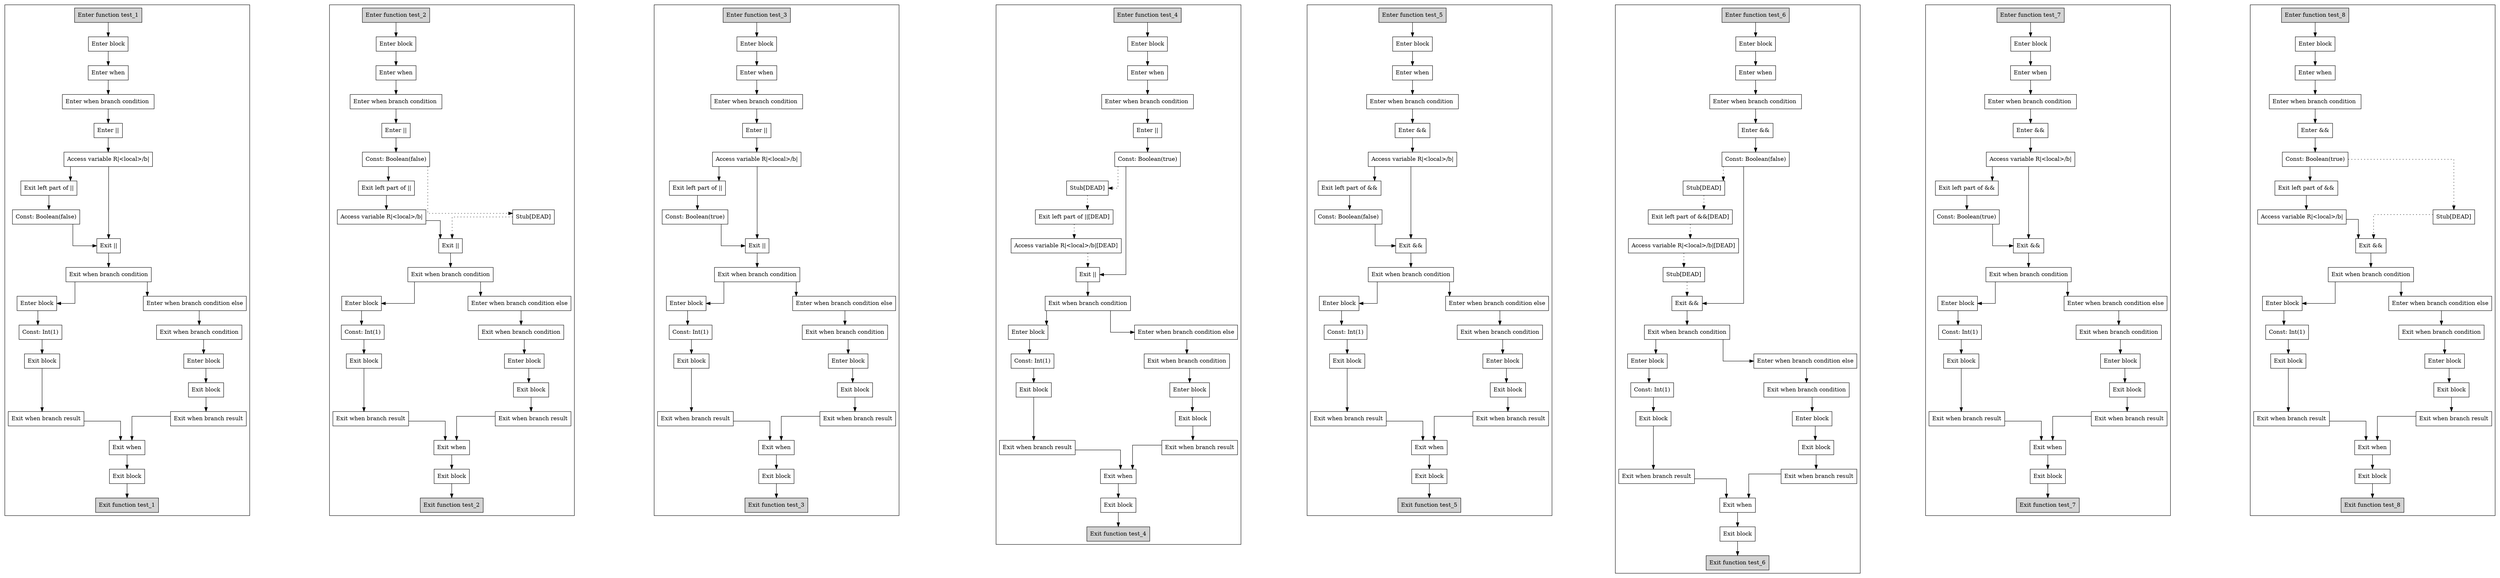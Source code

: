 digraph booleanOperatorsWithConsts_kt {
graph [splines=ortho, nodesep=3]

subgraph cluster_test_1 {
  0 [shape=box label="Enter function test_1" style="filled"];
  1 [shape=box label="Enter block"];
  2 [shape=box label="Enter when"];
  3 [shape=box label="Enter when branch condition "];
  4 [shape=box label="Enter ||"];
  5 [shape=box label="Access variable R|<local>/b|"];
  6 [shape=box label="Exit left part of ||"];
  7 [shape=box label="Const: Boolean(false)"];
  8 [shape=box label="Exit ||"];
  9 [shape=box label="Exit when branch condition"];
  10 [shape=box label="Enter block"];
  11 [shape=box label="Const: Int(1)"];
  12 [shape=box label="Exit block"];
  13 [shape=box label="Exit when branch result"];
  14 [shape=box label="Enter when branch condition else"];
  15 [shape=box label="Exit when branch condition"];
  16 [shape=box label="Enter block"];
  17 [shape=box label="Exit block"];
  18 [shape=box label="Exit when branch result"];
  19 [shape=box label="Exit when"];
  20 [shape=box label="Exit block"];
  21 [shape=box label="Exit function test_1" style="filled"];

  0 -> {1};
  1 -> {2};
  2 -> {3};
  3 -> {4};
  4 -> {5};
  5 -> {8 6};
  6 -> {7};
  7 -> {8};
  8 -> {9};
  9 -> {10 14};
  10 -> {11};
  11 -> {12};
  12 -> {13};
  13 -> {19};
  14 -> {15};
  15 -> {16};
  16 -> {17};
  17 -> {18};
  18 -> {19};
  19 -> {20};
  20 -> {21};
}

subgraph cluster_test_2 {
  22 [shape=box label="Enter function test_2" style="filled"];
  23 [shape=box label="Enter block"];
  24 [shape=box label="Enter when"];
  25 [shape=box label="Enter when branch condition "];
  26 [shape=box label="Enter ||"];
  27 [shape=box label="Const: Boolean(false)"];
  28 [shape=box label="Exit left part of ||"];
  29 [shape=box label="Access variable R|<local>/b|"];
  30 [shape=box label="Stub[DEAD]"];
  31 [shape=box label="Exit ||"];
  32 [shape=box label="Exit when branch condition"];
  33 [shape=box label="Enter block"];
  34 [shape=box label="Const: Int(1)"];
  35 [shape=box label="Exit block"];
  36 [shape=box label="Exit when branch result"];
  37 [shape=box label="Enter when branch condition else"];
  38 [shape=box label="Exit when branch condition"];
  39 [shape=box label="Enter block"];
  40 [shape=box label="Exit block"];
  41 [shape=box label="Exit when branch result"];
  42 [shape=box label="Exit when"];
  43 [shape=box label="Exit block"];
  44 [shape=box label="Exit function test_2" style="filled"];

  22 -> {23};
  23 -> {24};
  24 -> {25};
  25 -> {26};
  26 -> {27};
  27 -> {28};
  27 -> {30} [style=dotted];
  28 -> {29};
  29 -> {31};
  30 -> {31} [style=dotted];
  31 -> {32};
  32 -> {33 37};
  33 -> {34};
  34 -> {35};
  35 -> {36};
  36 -> {42};
  37 -> {38};
  38 -> {39};
  39 -> {40};
  40 -> {41};
  41 -> {42};
  42 -> {43};
  43 -> {44};
}

subgraph cluster_test_3 {
  45 [shape=box label="Enter function test_3" style="filled"];
  46 [shape=box label="Enter block"];
  47 [shape=box label="Enter when"];
  48 [shape=box label="Enter when branch condition "];
  49 [shape=box label="Enter ||"];
  50 [shape=box label="Access variable R|<local>/b|"];
  51 [shape=box label="Exit left part of ||"];
  52 [shape=box label="Const: Boolean(true)"];
  53 [shape=box label="Exit ||"];
  54 [shape=box label="Exit when branch condition"];
  55 [shape=box label="Enter block"];
  56 [shape=box label="Const: Int(1)"];
  57 [shape=box label="Exit block"];
  58 [shape=box label="Exit when branch result"];
  59 [shape=box label="Enter when branch condition else"];
  60 [shape=box label="Exit when branch condition"];
  61 [shape=box label="Enter block"];
  62 [shape=box label="Exit block"];
  63 [shape=box label="Exit when branch result"];
  64 [shape=box label="Exit when"];
  65 [shape=box label="Exit block"];
  66 [shape=box label="Exit function test_3" style="filled"];

  45 -> {46};
  46 -> {47};
  47 -> {48};
  48 -> {49};
  49 -> {50};
  50 -> {53 51};
  51 -> {52};
  52 -> {53};
  53 -> {54};
  54 -> {55 59};
  55 -> {56};
  56 -> {57};
  57 -> {58};
  58 -> {64};
  59 -> {60};
  60 -> {61};
  61 -> {62};
  62 -> {63};
  63 -> {64};
  64 -> {65};
  65 -> {66};
}

subgraph cluster_test_4 {
  67 [shape=box label="Enter function test_4" style="filled"];
  68 [shape=box label="Enter block"];
  69 [shape=box label="Enter when"];
  70 [shape=box label="Enter when branch condition "];
  71 [shape=box label="Enter ||"];
  72 [shape=box label="Const: Boolean(true)"];
  73 [shape=box label="Stub[DEAD]"];
  74 [shape=box label="Exit left part of ||[DEAD]"];
  75 [shape=box label="Access variable R|<local>/b|[DEAD]"];
  76 [shape=box label="Exit ||"];
  77 [shape=box label="Exit when branch condition"];
  78 [shape=box label="Enter block"];
  79 [shape=box label="Const: Int(1)"];
  80 [shape=box label="Exit block"];
  81 [shape=box label="Exit when branch result"];
  82 [shape=box label="Enter when branch condition else"];
  83 [shape=box label="Exit when branch condition"];
  84 [shape=box label="Enter block"];
  85 [shape=box label="Exit block"];
  86 [shape=box label="Exit when branch result"];
  87 [shape=box label="Exit when"];
  88 [shape=box label="Exit block"];
  89 [shape=box label="Exit function test_4" style="filled"];

  67 -> {68};
  68 -> {69};
  69 -> {70};
  70 -> {71};
  71 -> {72};
  72 -> {76};
  72 -> {73} [style=dotted];
  73 -> {74} [style=dotted];
  74 -> {75} [style=dotted];
  75 -> {76} [style=dotted];
  76 -> {77};
  77 -> {78 82};
  78 -> {79};
  79 -> {80};
  80 -> {81};
  81 -> {87};
  82 -> {83};
  83 -> {84};
  84 -> {85};
  85 -> {86};
  86 -> {87};
  87 -> {88};
  88 -> {89};
}

subgraph cluster_test_5 {
  90 [shape=box label="Enter function test_5" style="filled"];
  91 [shape=box label="Enter block"];
  92 [shape=box label="Enter when"];
  93 [shape=box label="Enter when branch condition "];
  94 [shape=box label="Enter &&"];
  95 [shape=box label="Access variable R|<local>/b|"];
  96 [shape=box label="Exit left part of &&"];
  97 [shape=box label="Const: Boolean(false)"];
  98 [shape=box label="Exit &&"];
  99 [shape=box label="Exit when branch condition"];
  100 [shape=box label="Enter block"];
  101 [shape=box label="Const: Int(1)"];
  102 [shape=box label="Exit block"];
  103 [shape=box label="Exit when branch result"];
  104 [shape=box label="Enter when branch condition else"];
  105 [shape=box label="Exit when branch condition"];
  106 [shape=box label="Enter block"];
  107 [shape=box label="Exit block"];
  108 [shape=box label="Exit when branch result"];
  109 [shape=box label="Exit when"];
  110 [shape=box label="Exit block"];
  111 [shape=box label="Exit function test_5" style="filled"];

  90 -> {91};
  91 -> {92};
  92 -> {93};
  93 -> {94};
  94 -> {95};
  95 -> {98 96};
  96 -> {97};
  97 -> {98};
  98 -> {99};
  99 -> {100 104};
  100 -> {101};
  101 -> {102};
  102 -> {103};
  103 -> {109};
  104 -> {105};
  105 -> {106};
  106 -> {107};
  107 -> {108};
  108 -> {109};
  109 -> {110};
  110 -> {111};
}

subgraph cluster_test_6 {
  112 [shape=box label="Enter function test_6" style="filled"];
  113 [shape=box label="Enter block"];
  114 [shape=box label="Enter when"];
  115 [shape=box label="Enter when branch condition "];
  116 [shape=box label="Enter &&"];
  117 [shape=box label="Const: Boolean(false)"];
  118 [shape=box label="Stub[DEAD]"];
  119 [shape=box label="Exit left part of &&[DEAD]"];
  120 [shape=box label="Access variable R|<local>/b|[DEAD]"];
  121 [shape=box label="Stub[DEAD]"];
  122 [shape=box label="Exit &&"];
  123 [shape=box label="Exit when branch condition"];
  124 [shape=box label="Enter block"];
  125 [shape=box label="Const: Int(1)"];
  126 [shape=box label="Exit block"];
  127 [shape=box label="Exit when branch result"];
  128 [shape=box label="Enter when branch condition else"];
  129 [shape=box label="Exit when branch condition"];
  130 [shape=box label="Enter block"];
  131 [shape=box label="Exit block"];
  132 [shape=box label="Exit when branch result"];
  133 [shape=box label="Exit when"];
  134 [shape=box label="Exit block"];
  135 [shape=box label="Exit function test_6" style="filled"];

  112 -> {113};
  113 -> {114};
  114 -> {115};
  115 -> {116};
  116 -> {117};
  117 -> {122};
  117 -> {118} [style=dotted];
  118 -> {119} [style=dotted];
  119 -> {120} [style=dotted];
  120 -> {121} [style=dotted];
  121 -> {122} [style=dotted];
  122 -> {123};
  123 -> {124 128};
  124 -> {125};
  125 -> {126};
  126 -> {127};
  127 -> {133};
  128 -> {129};
  129 -> {130};
  130 -> {131};
  131 -> {132};
  132 -> {133};
  133 -> {134};
  134 -> {135};
}

subgraph cluster_test_7 {
  136 [shape=box label="Enter function test_7" style="filled"];
  137 [shape=box label="Enter block"];
  138 [shape=box label="Enter when"];
  139 [shape=box label="Enter when branch condition "];
  140 [shape=box label="Enter &&"];
  141 [shape=box label="Access variable R|<local>/b|"];
  142 [shape=box label="Exit left part of &&"];
  143 [shape=box label="Const: Boolean(true)"];
  144 [shape=box label="Exit &&"];
  145 [shape=box label="Exit when branch condition"];
  146 [shape=box label="Enter block"];
  147 [shape=box label="Const: Int(1)"];
  148 [shape=box label="Exit block"];
  149 [shape=box label="Exit when branch result"];
  150 [shape=box label="Enter when branch condition else"];
  151 [shape=box label="Exit when branch condition"];
  152 [shape=box label="Enter block"];
  153 [shape=box label="Exit block"];
  154 [shape=box label="Exit when branch result"];
  155 [shape=box label="Exit when"];
  156 [shape=box label="Exit block"];
  157 [shape=box label="Exit function test_7" style="filled"];

  136 -> {137};
  137 -> {138};
  138 -> {139};
  139 -> {140};
  140 -> {141};
  141 -> {144 142};
  142 -> {143};
  143 -> {144};
  144 -> {145};
  145 -> {146 150};
  146 -> {147};
  147 -> {148};
  148 -> {149};
  149 -> {155};
  150 -> {151};
  151 -> {152};
  152 -> {153};
  153 -> {154};
  154 -> {155};
  155 -> {156};
  156 -> {157};
}

subgraph cluster_test_8 {
  158 [shape=box label="Enter function test_8" style="filled"];
  159 [shape=box label="Enter block"];
  160 [shape=box label="Enter when"];
  161 [shape=box label="Enter when branch condition "];
  162 [shape=box label="Enter &&"];
  163 [shape=box label="Const: Boolean(true)"];
  164 [shape=box label="Exit left part of &&"];
  165 [shape=box label="Access variable R|<local>/b|"];
  166 [shape=box label="Stub[DEAD]"];
  167 [shape=box label="Exit &&"];
  168 [shape=box label="Exit when branch condition"];
  169 [shape=box label="Enter block"];
  170 [shape=box label="Const: Int(1)"];
  171 [shape=box label="Exit block"];
  172 [shape=box label="Exit when branch result"];
  173 [shape=box label="Enter when branch condition else"];
  174 [shape=box label="Exit when branch condition"];
  175 [shape=box label="Enter block"];
  176 [shape=box label="Exit block"];
  177 [shape=box label="Exit when branch result"];
  178 [shape=box label="Exit when"];
  179 [shape=box label="Exit block"];
  180 [shape=box label="Exit function test_8" style="filled"];

  158 -> {159};
  159 -> {160};
  160 -> {161};
  161 -> {162};
  162 -> {163};
  163 -> {164};
  163 -> {166} [style=dotted];
  164 -> {165};
  165 -> {167};
  166 -> {167} [style=dotted];
  167 -> {168};
  168 -> {169 173};
  169 -> {170};
  170 -> {171};
  171 -> {172};
  172 -> {178};
  173 -> {174};
  174 -> {175};
  175 -> {176};
  176 -> {177};
  177 -> {178};
  178 -> {179};
  179 -> {180};
}

}
